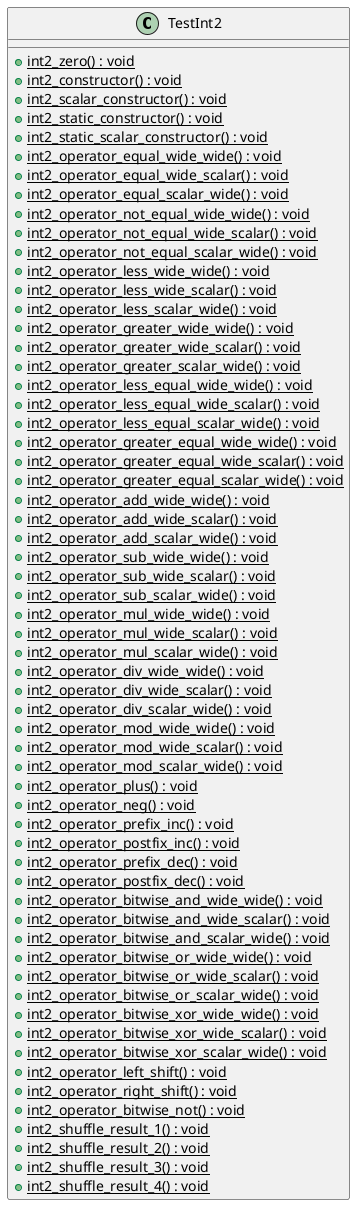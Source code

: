 @startuml
class TestInt2 {
    + {static} int2_zero() : void
    + {static} int2_constructor() : void
    + {static} int2_scalar_constructor() : void
    + {static} int2_static_constructor() : void
    + {static} int2_static_scalar_constructor() : void
    + {static} int2_operator_equal_wide_wide() : void
    + {static} int2_operator_equal_wide_scalar() : void
    + {static} int2_operator_equal_scalar_wide() : void
    + {static} int2_operator_not_equal_wide_wide() : void
    + {static} int2_operator_not_equal_wide_scalar() : void
    + {static} int2_operator_not_equal_scalar_wide() : void
    + {static} int2_operator_less_wide_wide() : void
    + {static} int2_operator_less_wide_scalar() : void
    + {static} int2_operator_less_scalar_wide() : void
    + {static} int2_operator_greater_wide_wide() : void
    + {static} int2_operator_greater_wide_scalar() : void
    + {static} int2_operator_greater_scalar_wide() : void
    + {static} int2_operator_less_equal_wide_wide() : void
    + {static} int2_operator_less_equal_wide_scalar() : void
    + {static} int2_operator_less_equal_scalar_wide() : void
    + {static} int2_operator_greater_equal_wide_wide() : void
    + {static} int2_operator_greater_equal_wide_scalar() : void
    + {static} int2_operator_greater_equal_scalar_wide() : void
    + {static} int2_operator_add_wide_wide() : void
    + {static} int2_operator_add_wide_scalar() : void
    + {static} int2_operator_add_scalar_wide() : void
    + {static} int2_operator_sub_wide_wide() : void
    + {static} int2_operator_sub_wide_scalar() : void
    + {static} int2_operator_sub_scalar_wide() : void
    + {static} int2_operator_mul_wide_wide() : void
    + {static} int2_operator_mul_wide_scalar() : void
    + {static} int2_operator_mul_scalar_wide() : void
    + {static} int2_operator_div_wide_wide() : void
    + {static} int2_operator_div_wide_scalar() : void
    + {static} int2_operator_div_scalar_wide() : void
    + {static} int2_operator_mod_wide_wide() : void
    + {static} int2_operator_mod_wide_scalar() : void
    + {static} int2_operator_mod_scalar_wide() : void
    + {static} int2_operator_plus() : void
    + {static} int2_operator_neg() : void
    + {static} int2_operator_prefix_inc() : void
    + {static} int2_operator_postfix_inc() : void
    + {static} int2_operator_prefix_dec() : void
    + {static} int2_operator_postfix_dec() : void
    + {static} int2_operator_bitwise_and_wide_wide() : void
    + {static} int2_operator_bitwise_and_wide_scalar() : void
    + {static} int2_operator_bitwise_and_scalar_wide() : void
    + {static} int2_operator_bitwise_or_wide_wide() : void
    + {static} int2_operator_bitwise_or_wide_scalar() : void
    + {static} int2_operator_bitwise_or_scalar_wide() : void
    + {static} int2_operator_bitwise_xor_wide_wide() : void
    + {static} int2_operator_bitwise_xor_wide_scalar() : void
    + {static} int2_operator_bitwise_xor_scalar_wide() : void
    + {static} int2_operator_left_shift() : void
    + {static} int2_operator_right_shift() : void
    + {static} int2_operator_bitwise_not() : void
    + {static} int2_shuffle_result_1() : void
    + {static} int2_shuffle_result_2() : void
    + {static} int2_shuffle_result_3() : void
    + {static} int2_shuffle_result_4() : void
}
@enduml
